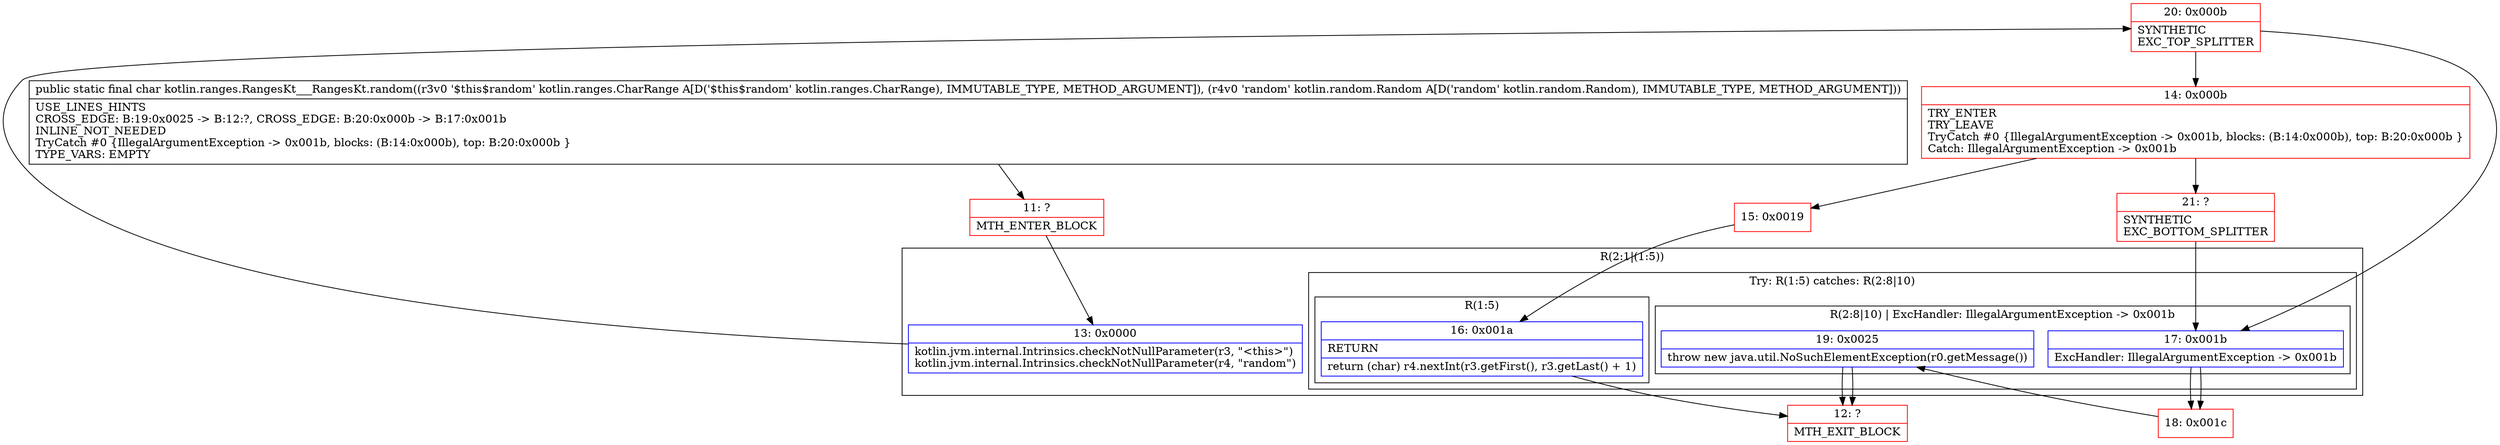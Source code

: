digraph "CFG forkotlin.ranges.RangesKt___RangesKt.random(Lkotlin\/ranges\/CharRange;Lkotlin\/random\/Random;)C" {
subgraph cluster_Region_404616751 {
label = "R(2:1|(1:5))";
node [shape=record,color=blue];
Node_13 [shape=record,label="{13\:\ 0x0000|kotlin.jvm.internal.Intrinsics.checkNotNullParameter(r3, \"\<this\>\")\lkotlin.jvm.internal.Intrinsics.checkNotNullParameter(r4, \"random\")\l}"];
subgraph cluster_TryCatchRegion_1272276424 {
label = "Try: R(1:5) catches: R(2:8|10)";
node [shape=record,color=blue];
subgraph cluster_Region_1061151621 {
label = "R(1:5)";
node [shape=record,color=blue];
Node_16 [shape=record,label="{16\:\ 0x001a|RETURN\l|return (char) r4.nextInt(r3.getFirst(), r3.getLast() + 1)\l}"];
}
subgraph cluster_Region_1841053884 {
label = "R(2:8|10) | ExcHandler: IllegalArgumentException \-\> 0x001b\l";
node [shape=record,color=blue];
Node_17 [shape=record,label="{17\:\ 0x001b|ExcHandler: IllegalArgumentException \-\> 0x001b\l}"];
Node_19 [shape=record,label="{19\:\ 0x0025|throw new java.util.NoSuchElementException(r0.getMessage())\l}"];
}
}
}
subgraph cluster_Region_1841053884 {
label = "R(2:8|10) | ExcHandler: IllegalArgumentException \-\> 0x001b\l";
node [shape=record,color=blue];
Node_17 [shape=record,label="{17\:\ 0x001b|ExcHandler: IllegalArgumentException \-\> 0x001b\l}"];
Node_19 [shape=record,label="{19\:\ 0x0025|throw new java.util.NoSuchElementException(r0.getMessage())\l}"];
}
Node_11 [shape=record,color=red,label="{11\:\ ?|MTH_ENTER_BLOCK\l}"];
Node_20 [shape=record,color=red,label="{20\:\ 0x000b|SYNTHETIC\lEXC_TOP_SPLITTER\l}"];
Node_14 [shape=record,color=red,label="{14\:\ 0x000b|TRY_ENTER\lTRY_LEAVE\lTryCatch #0 \{IllegalArgumentException \-\> 0x001b, blocks: (B:14:0x000b), top: B:20:0x000b \}\lCatch: IllegalArgumentException \-\> 0x001b\l}"];
Node_15 [shape=record,color=red,label="{15\:\ 0x0019}"];
Node_12 [shape=record,color=red,label="{12\:\ ?|MTH_EXIT_BLOCK\l}"];
Node_21 [shape=record,color=red,label="{21\:\ ?|SYNTHETIC\lEXC_BOTTOM_SPLITTER\l}"];
Node_18 [shape=record,color=red,label="{18\:\ 0x001c}"];
MethodNode[shape=record,label="{public static final char kotlin.ranges.RangesKt___RangesKt.random((r3v0 '$this$random' kotlin.ranges.CharRange A[D('$this$random' kotlin.ranges.CharRange), IMMUTABLE_TYPE, METHOD_ARGUMENT]), (r4v0 'random' kotlin.random.Random A[D('random' kotlin.random.Random), IMMUTABLE_TYPE, METHOD_ARGUMENT]))  | USE_LINES_HINTS\lCROSS_EDGE: B:19:0x0025 \-\> B:12:?, CROSS_EDGE: B:20:0x000b \-\> B:17:0x001b\lINLINE_NOT_NEEDED\lTryCatch #0 \{IllegalArgumentException \-\> 0x001b, blocks: (B:14:0x000b), top: B:20:0x000b \}\lTYPE_VARS: EMPTY\l}"];
MethodNode -> Node_11;Node_13 -> Node_20;
Node_16 -> Node_12;
Node_17 -> Node_18;
Node_19 -> Node_12;
Node_17 -> Node_18;
Node_19 -> Node_12;
Node_11 -> Node_13;
Node_20 -> Node_14;
Node_20 -> Node_17;
Node_14 -> Node_15;
Node_14 -> Node_21;
Node_15 -> Node_16;
Node_21 -> Node_17;
Node_18 -> Node_19;
}

